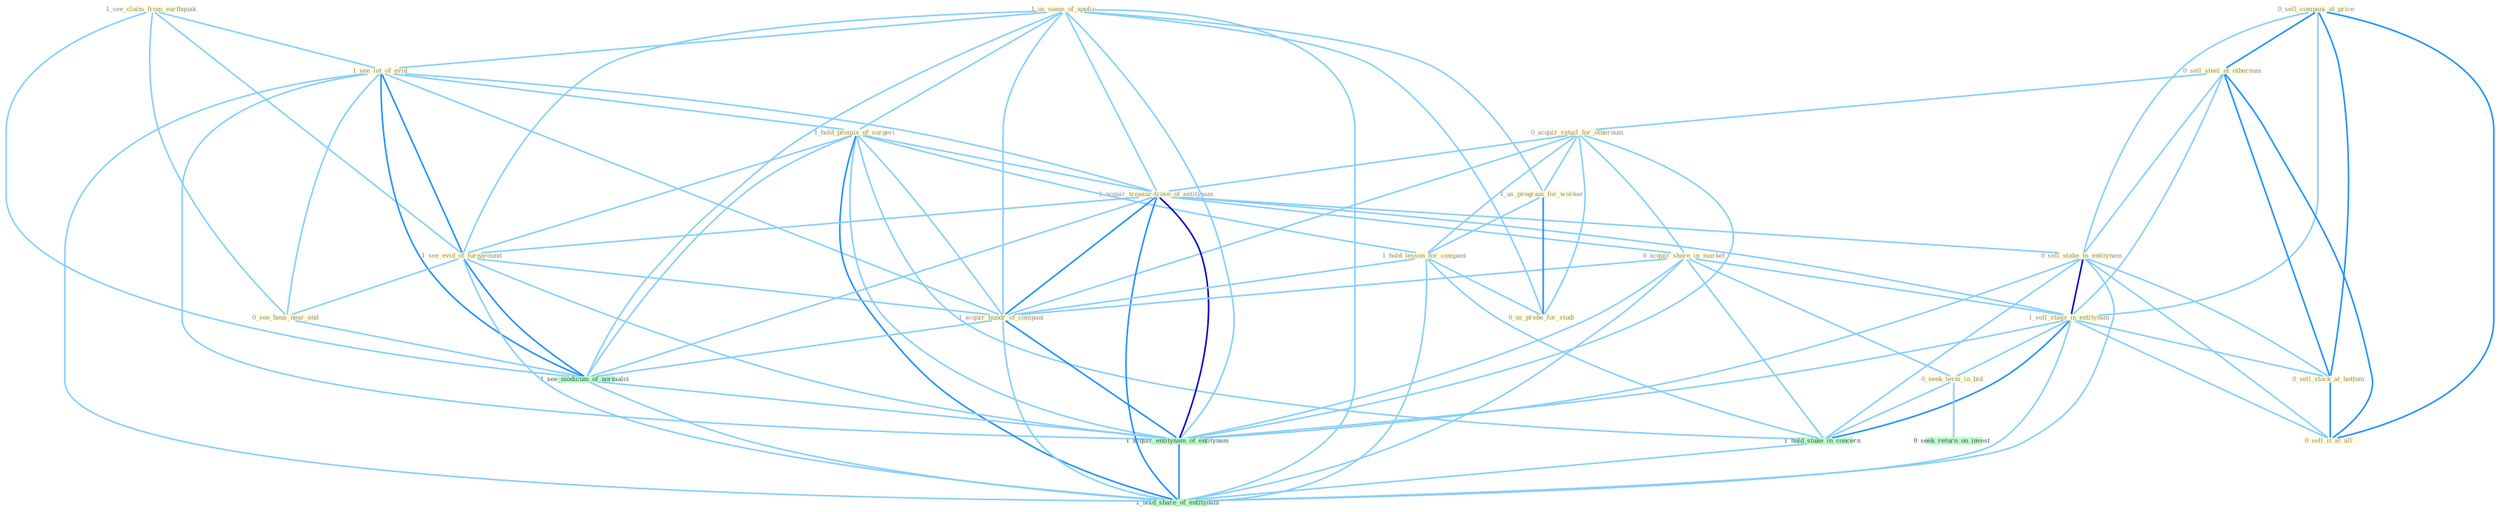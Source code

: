 Graph G{ 
    node
    [shape=polygon,style=filled,width=.5,height=.06,color="#BDFCC9",fixedsize=true,fontsize=4,
    fontcolor="#2f4f4f"];
    {node
    [color="#ffffe0", fontcolor="#8b7d6b"] "1_see_claim_from_earthquak " "0_sell_compani_at_price " "0_sell_steel_at_othernum " "0_acquir_retail_for_othernum " "1_us_some_of_applic " "1_see_lot_of_evid " "1_hold_promis_of_surgeri " "1_acquir_treasur-trove_of_entitynam " "1_see_evid_of_turnaround " "0_acquir_share_in_market " "1_us_program_for_worker " "1_hold_lesson_for_compani " "0_sell_stake_to_entitynam " "1_sell_stake_in_entitynam " "0_see_hous_near_end " "0_sell_stock_at_bottom " "1_acquir_hundr_of_compani " "0_us_probe_for_studi " "0_seek_term_in_bid " "0_sell_it_at_all "}
{node [color="#fff0f5", fontcolor="#b22222"]}
edge [color="#B0E2FF"];

	"1_see_claim_from_earthquak " -- "1_see_lot_of_evid " [w="1", color="#87cefa" ];
	"1_see_claim_from_earthquak " -- "1_see_evid_of_turnaround " [w="1", color="#87cefa" ];
	"1_see_claim_from_earthquak " -- "0_see_hous_near_end " [w="1", color="#87cefa" ];
	"1_see_claim_from_earthquak " -- "1_see_modicum_of_normalci " [w="1", color="#87cefa" ];
	"0_sell_compani_at_price " -- "0_sell_steel_at_othernum " [w="2", color="#1e90ff" , len=0.8];
	"0_sell_compani_at_price " -- "0_sell_stake_to_entitynam " [w="1", color="#87cefa" ];
	"0_sell_compani_at_price " -- "1_sell_stake_in_entitynam " [w="1", color="#87cefa" ];
	"0_sell_compani_at_price " -- "0_sell_stock_at_bottom " [w="2", color="#1e90ff" , len=0.8];
	"0_sell_compani_at_price " -- "0_sell_it_at_all " [w="2", color="#1e90ff" , len=0.8];
	"0_sell_steel_at_othernum " -- "0_acquir_retail_for_othernum " [w="1", color="#87cefa" ];
	"0_sell_steel_at_othernum " -- "0_sell_stake_to_entitynam " [w="1", color="#87cefa" ];
	"0_sell_steel_at_othernum " -- "1_sell_stake_in_entitynam " [w="1", color="#87cefa" ];
	"0_sell_steel_at_othernum " -- "0_sell_stock_at_bottom " [w="2", color="#1e90ff" , len=0.8];
	"0_sell_steel_at_othernum " -- "0_sell_it_at_all " [w="2", color="#1e90ff" , len=0.8];
	"0_acquir_retail_for_othernum " -- "1_acquir_treasur-trove_of_entitynam " [w="1", color="#87cefa" ];
	"0_acquir_retail_for_othernum " -- "0_acquir_share_in_market " [w="1", color="#87cefa" ];
	"0_acquir_retail_for_othernum " -- "1_us_program_for_worker " [w="1", color="#87cefa" ];
	"0_acquir_retail_for_othernum " -- "1_hold_lesson_for_compani " [w="1", color="#87cefa" ];
	"0_acquir_retail_for_othernum " -- "1_acquir_hundr_of_compani " [w="1", color="#87cefa" ];
	"0_acquir_retail_for_othernum " -- "0_us_probe_for_studi " [w="1", color="#87cefa" ];
	"0_acquir_retail_for_othernum " -- "1_acquir_entitynam_of_entitynam " [w="1", color="#87cefa" ];
	"1_us_some_of_applic " -- "1_see_lot_of_evid " [w="1", color="#87cefa" ];
	"1_us_some_of_applic " -- "1_hold_promis_of_surgeri " [w="1", color="#87cefa" ];
	"1_us_some_of_applic " -- "1_acquir_treasur-trove_of_entitynam " [w="1", color="#87cefa" ];
	"1_us_some_of_applic " -- "1_see_evid_of_turnaround " [w="1", color="#87cefa" ];
	"1_us_some_of_applic " -- "1_us_program_for_worker " [w="1", color="#87cefa" ];
	"1_us_some_of_applic " -- "1_acquir_hundr_of_compani " [w="1", color="#87cefa" ];
	"1_us_some_of_applic " -- "0_us_probe_for_studi " [w="1", color="#87cefa" ];
	"1_us_some_of_applic " -- "1_see_modicum_of_normalci " [w="1", color="#87cefa" ];
	"1_us_some_of_applic " -- "1_acquir_entitynam_of_entitynam " [w="1", color="#87cefa" ];
	"1_us_some_of_applic " -- "1_hold_share_of_entitynam " [w="1", color="#87cefa" ];
	"1_see_lot_of_evid " -- "1_hold_promis_of_surgeri " [w="1", color="#87cefa" ];
	"1_see_lot_of_evid " -- "1_acquir_treasur-trove_of_entitynam " [w="1", color="#87cefa" ];
	"1_see_lot_of_evid " -- "1_see_evid_of_turnaround " [w="2", color="#1e90ff" , len=0.8];
	"1_see_lot_of_evid " -- "0_see_hous_near_end " [w="1", color="#87cefa" ];
	"1_see_lot_of_evid " -- "1_acquir_hundr_of_compani " [w="1", color="#87cefa" ];
	"1_see_lot_of_evid " -- "1_see_modicum_of_normalci " [w="2", color="#1e90ff" , len=0.8];
	"1_see_lot_of_evid " -- "1_acquir_entitynam_of_entitynam " [w="1", color="#87cefa" ];
	"1_see_lot_of_evid " -- "1_hold_share_of_entitynam " [w="1", color="#87cefa" ];
	"1_hold_promis_of_surgeri " -- "1_acquir_treasur-trove_of_entitynam " [w="1", color="#87cefa" ];
	"1_hold_promis_of_surgeri " -- "1_see_evid_of_turnaround " [w="1", color="#87cefa" ];
	"1_hold_promis_of_surgeri " -- "1_hold_lesson_for_compani " [w="1", color="#87cefa" ];
	"1_hold_promis_of_surgeri " -- "1_acquir_hundr_of_compani " [w="1", color="#87cefa" ];
	"1_hold_promis_of_surgeri " -- "1_hold_stake_in_concern " [w="1", color="#87cefa" ];
	"1_hold_promis_of_surgeri " -- "1_see_modicum_of_normalci " [w="1", color="#87cefa" ];
	"1_hold_promis_of_surgeri " -- "1_acquir_entitynam_of_entitynam " [w="1", color="#87cefa" ];
	"1_hold_promis_of_surgeri " -- "1_hold_share_of_entitynam " [w="2", color="#1e90ff" , len=0.8];
	"1_acquir_treasur-trove_of_entitynam " -- "1_see_evid_of_turnaround " [w="1", color="#87cefa" ];
	"1_acquir_treasur-trove_of_entitynam " -- "0_acquir_share_in_market " [w="1", color="#87cefa" ];
	"1_acquir_treasur-trove_of_entitynam " -- "0_sell_stake_to_entitynam " [w="1", color="#87cefa" ];
	"1_acquir_treasur-trove_of_entitynam " -- "1_sell_stake_in_entitynam " [w="1", color="#87cefa" ];
	"1_acquir_treasur-trove_of_entitynam " -- "1_acquir_hundr_of_compani " [w="2", color="#1e90ff" , len=0.8];
	"1_acquir_treasur-trove_of_entitynam " -- "1_see_modicum_of_normalci " [w="1", color="#87cefa" ];
	"1_acquir_treasur-trove_of_entitynam " -- "1_acquir_entitynam_of_entitynam " [w="3", color="#0000cd" , len=0.6];
	"1_acquir_treasur-trove_of_entitynam " -- "1_hold_share_of_entitynam " [w="2", color="#1e90ff" , len=0.8];
	"1_see_evid_of_turnaround " -- "0_see_hous_near_end " [w="1", color="#87cefa" ];
	"1_see_evid_of_turnaround " -- "1_acquir_hundr_of_compani " [w="1", color="#87cefa" ];
	"1_see_evid_of_turnaround " -- "1_see_modicum_of_normalci " [w="2", color="#1e90ff" , len=0.8];
	"1_see_evid_of_turnaround " -- "1_acquir_entitynam_of_entitynam " [w="1", color="#87cefa" ];
	"1_see_evid_of_turnaround " -- "1_hold_share_of_entitynam " [w="1", color="#87cefa" ];
	"0_acquir_share_in_market " -- "1_sell_stake_in_entitynam " [w="1", color="#87cefa" ];
	"0_acquir_share_in_market " -- "1_acquir_hundr_of_compani " [w="1", color="#87cefa" ];
	"0_acquir_share_in_market " -- "0_seek_term_in_bid " [w="1", color="#87cefa" ];
	"0_acquir_share_in_market " -- "1_hold_stake_in_concern " [w="1", color="#87cefa" ];
	"0_acquir_share_in_market " -- "1_acquir_entitynam_of_entitynam " [w="1", color="#87cefa" ];
	"0_acquir_share_in_market " -- "1_hold_share_of_entitynam " [w="1", color="#87cefa" ];
	"1_us_program_for_worker " -- "1_hold_lesson_for_compani " [w="1", color="#87cefa" ];
	"1_us_program_for_worker " -- "0_us_probe_for_studi " [w="2", color="#1e90ff" , len=0.8];
	"1_hold_lesson_for_compani " -- "1_acquir_hundr_of_compani " [w="1", color="#87cefa" ];
	"1_hold_lesson_for_compani " -- "0_us_probe_for_studi " [w="1", color="#87cefa" ];
	"1_hold_lesson_for_compani " -- "1_hold_stake_in_concern " [w="1", color="#87cefa" ];
	"1_hold_lesson_for_compani " -- "1_hold_share_of_entitynam " [w="1", color="#87cefa" ];
	"0_sell_stake_to_entitynam " -- "1_sell_stake_in_entitynam " [w="3", color="#0000cd" , len=0.6];
	"0_sell_stake_to_entitynam " -- "0_sell_stock_at_bottom " [w="1", color="#87cefa" ];
	"0_sell_stake_to_entitynam " -- "0_sell_it_at_all " [w="1", color="#87cefa" ];
	"0_sell_stake_to_entitynam " -- "1_hold_stake_in_concern " [w="1", color="#87cefa" ];
	"0_sell_stake_to_entitynam " -- "1_acquir_entitynam_of_entitynam " [w="1", color="#87cefa" ];
	"0_sell_stake_to_entitynam " -- "1_hold_share_of_entitynam " [w="1", color="#87cefa" ];
	"1_sell_stake_in_entitynam " -- "0_sell_stock_at_bottom " [w="1", color="#87cefa" ];
	"1_sell_stake_in_entitynam " -- "0_seek_term_in_bid " [w="1", color="#87cefa" ];
	"1_sell_stake_in_entitynam " -- "0_sell_it_at_all " [w="1", color="#87cefa" ];
	"1_sell_stake_in_entitynam " -- "1_hold_stake_in_concern " [w="2", color="#1e90ff" , len=0.8];
	"1_sell_stake_in_entitynam " -- "1_acquir_entitynam_of_entitynam " [w="1", color="#87cefa" ];
	"1_sell_stake_in_entitynam " -- "1_hold_share_of_entitynam " [w="1", color="#87cefa" ];
	"0_see_hous_near_end " -- "1_see_modicum_of_normalci " [w="1", color="#87cefa" ];
	"0_sell_stock_at_bottom " -- "0_sell_it_at_all " [w="2", color="#1e90ff" , len=0.8];
	"1_acquir_hundr_of_compani " -- "1_see_modicum_of_normalci " [w="1", color="#87cefa" ];
	"1_acquir_hundr_of_compani " -- "1_acquir_entitynam_of_entitynam " [w="2", color="#1e90ff" , len=0.8];
	"1_acquir_hundr_of_compani " -- "1_hold_share_of_entitynam " [w="1", color="#87cefa" ];
	"0_seek_term_in_bid " -- "1_hold_stake_in_concern " [w="1", color="#87cefa" ];
	"0_seek_term_in_bid " -- "0_seek_return_on_invest " [w="1", color="#87cefa" ];
	"1_hold_stake_in_concern " -- "1_hold_share_of_entitynam " [w="1", color="#87cefa" ];
	"1_see_modicum_of_normalci " -- "1_acquir_entitynam_of_entitynam " [w="1", color="#87cefa" ];
	"1_see_modicum_of_normalci " -- "1_hold_share_of_entitynam " [w="1", color="#87cefa" ];
	"1_acquir_entitynam_of_entitynam " -- "1_hold_share_of_entitynam " [w="2", color="#1e90ff" , len=0.8];
}